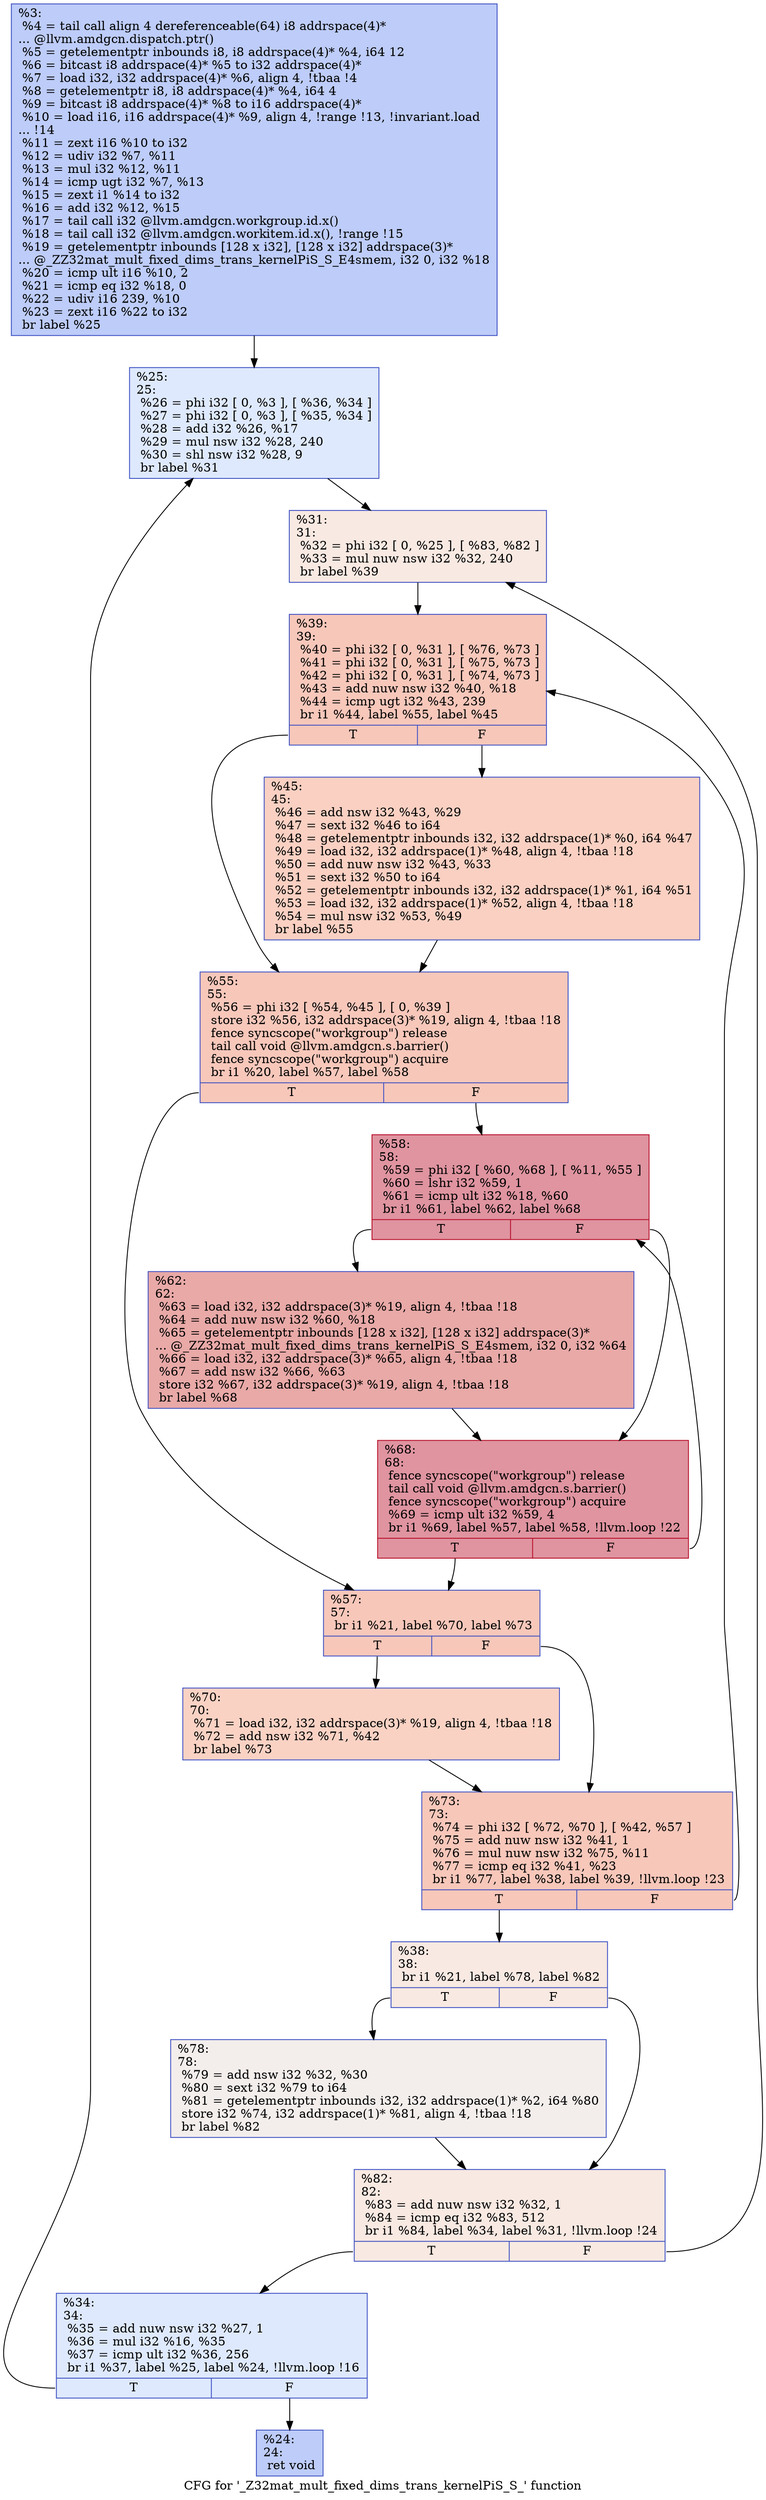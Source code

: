 digraph "CFG for '_Z32mat_mult_fixed_dims_trans_kernelPiS_S_' function" {
	label="CFG for '_Z32mat_mult_fixed_dims_trans_kernelPiS_S_' function";

	Node0x5622d60 [shape=record,color="#3d50c3ff", style=filled, fillcolor="#6a8bef70",label="{%3:\l  %4 = tail call align 4 dereferenceable(64) i8 addrspace(4)*\l... @llvm.amdgcn.dispatch.ptr()\l  %5 = getelementptr inbounds i8, i8 addrspace(4)* %4, i64 12\l  %6 = bitcast i8 addrspace(4)* %5 to i32 addrspace(4)*\l  %7 = load i32, i32 addrspace(4)* %6, align 4, !tbaa !4\l  %8 = getelementptr i8, i8 addrspace(4)* %4, i64 4\l  %9 = bitcast i8 addrspace(4)* %8 to i16 addrspace(4)*\l  %10 = load i16, i16 addrspace(4)* %9, align 4, !range !13, !invariant.load\l... !14\l  %11 = zext i16 %10 to i32\l  %12 = udiv i32 %7, %11\l  %13 = mul i32 %12, %11\l  %14 = icmp ugt i32 %7, %13\l  %15 = zext i1 %14 to i32\l  %16 = add i32 %12, %15\l  %17 = tail call i32 @llvm.amdgcn.workgroup.id.x()\l  %18 = tail call i32 @llvm.amdgcn.workitem.id.x(), !range !15\l  %19 = getelementptr inbounds [128 x i32], [128 x i32] addrspace(3)*\l... @_ZZ32mat_mult_fixed_dims_trans_kernelPiS_S_E4smem, i32 0, i32 %18\l  %20 = icmp ult i16 %10, 2\l  %21 = icmp eq i32 %18, 0\l  %22 = udiv i16 239, %10\l  %23 = zext i16 %22 to i32\l  br label %25\l}"];
	Node0x5622d60 -> Node0x56254f0;
	Node0x56255f0 [shape=record,color="#3d50c3ff", style=filled, fillcolor="#6a8bef70",label="{%24:\l24:                                               \l  ret void\l}"];
	Node0x56254f0 [shape=record,color="#3d50c3ff", style=filled, fillcolor="#b5cdfa70",label="{%25:\l25:                                               \l  %26 = phi i32 [ 0, %3 ], [ %36, %34 ]\l  %27 = phi i32 [ 0, %3 ], [ %35, %34 ]\l  %28 = add i32 %26, %17\l  %29 = mul nsw i32 %28, 240\l  %30 = shl nsw i32 %28, 9\l  br label %31\l}"];
	Node0x56254f0 -> Node0x5625ad0;
	Node0x5625ad0 [shape=record,color="#3d50c3ff", style=filled, fillcolor="#efcebd70",label="{%31:\l31:                                               \l  %32 = phi i32 [ 0, %25 ], [ %83, %82 ]\l  %33 = mul nuw nsw i32 %32, 240\l  br label %39\l}"];
	Node0x5625ad0 -> Node0x5624c50;
	Node0x5625700 [shape=record,color="#3d50c3ff", style=filled, fillcolor="#b5cdfa70",label="{%34:\l34:                                               \l  %35 = add nuw nsw i32 %27, 1\l  %36 = mul i32 %16, %35\l  %37 = icmp ult i32 %36, 256\l  br i1 %37, label %25, label %24, !llvm.loop !16\l|{<s0>T|<s1>F}}"];
	Node0x5625700:s0 -> Node0x56254f0;
	Node0x5625700:s1 -> Node0x56255f0;
	Node0x56262e0 [shape=record,color="#3d50c3ff", style=filled, fillcolor="#efcebd70",label="{%38:\l38:                                               \l  br i1 %21, label %78, label %82\l|{<s0>T|<s1>F}}"];
	Node0x56262e0:s0 -> Node0x5626370;
	Node0x56262e0:s1 -> Node0x5625c00;
	Node0x5624c50 [shape=record,color="#3d50c3ff", style=filled, fillcolor="#ec7f6370",label="{%39:\l39:                                               \l  %40 = phi i32 [ 0, %31 ], [ %76, %73 ]\l  %41 = phi i32 [ 0, %31 ], [ %75, %73 ]\l  %42 = phi i32 [ 0, %31 ], [ %74, %73 ]\l  %43 = add nuw nsw i32 %40, %18\l  %44 = icmp ugt i32 %43, 239\l  br i1 %44, label %55, label %45\l|{<s0>T|<s1>F}}"];
	Node0x5624c50:s0 -> Node0x5626940;
	Node0x5624c50:s1 -> Node0x56269d0;
	Node0x56269d0 [shape=record,color="#3d50c3ff", style=filled, fillcolor="#f3947570",label="{%45:\l45:                                               \l  %46 = add nsw i32 %43, %29\l  %47 = sext i32 %46 to i64\l  %48 = getelementptr inbounds i32, i32 addrspace(1)* %0, i64 %47\l  %49 = load i32, i32 addrspace(1)* %48, align 4, !tbaa !18\l  %50 = add nuw nsw i32 %43, %33\l  %51 = sext i32 %50 to i64\l  %52 = getelementptr inbounds i32, i32 addrspace(1)* %1, i64 %51\l  %53 = load i32, i32 addrspace(1)* %52, align 4, !tbaa !18\l  %54 = mul nsw i32 %53, %49\l  br label %55\l}"];
	Node0x56269d0 -> Node0x5626940;
	Node0x5626940 [shape=record,color="#3d50c3ff", style=filled, fillcolor="#ec7f6370",label="{%55:\l55:                                               \l  %56 = phi i32 [ %54, %45 ], [ 0, %39 ]\l  store i32 %56, i32 addrspace(3)* %19, align 4, !tbaa !18\l  fence syncscope(\"workgroup\") release\l  tail call void @llvm.amdgcn.s.barrier()\l  fence syncscope(\"workgroup\") acquire\l  br i1 %20, label %57, label %58\l|{<s0>T|<s1>F}}"];
	Node0x5626940:s0 -> Node0x5627b40;
	Node0x5626940:s1 -> Node0x5627bd0;
	Node0x5627b40 [shape=record,color="#3d50c3ff", style=filled, fillcolor="#ec7f6370",label="{%57:\l57:                                               \l  br i1 %21, label %70, label %73\l|{<s0>T|<s1>F}}"];
	Node0x5627b40:s0 -> Node0x5627d10;
	Node0x5627b40:s1 -> Node0x5626470;
	Node0x5627bd0 [shape=record,color="#b70d28ff", style=filled, fillcolor="#b70d2870",label="{%58:\l58:                                               \l  %59 = phi i32 [ %60, %68 ], [ %11, %55 ]\l  %60 = lshr i32 %59, 1\l  %61 = icmp ult i32 %18, %60\l  br i1 %61, label %62, label %68\l|{<s0>T|<s1>F}}"];
	Node0x5627bd0:s0 -> Node0x5628070;
	Node0x5627bd0:s1 -> Node0x5627e10;
	Node0x5628070 [shape=record,color="#3d50c3ff", style=filled, fillcolor="#ca3b3770",label="{%62:\l62:                                               \l  %63 = load i32, i32 addrspace(3)* %19, align 4, !tbaa !18\l  %64 = add nuw nsw i32 %60, %18\l  %65 = getelementptr inbounds [128 x i32], [128 x i32] addrspace(3)*\l... @_ZZ32mat_mult_fixed_dims_trans_kernelPiS_S_E4smem, i32 0, i32 %64\l  %66 = load i32, i32 addrspace(3)* %65, align 4, !tbaa !18\l  %67 = add nsw i32 %66, %63\l  store i32 %67, i32 addrspace(3)* %19, align 4, !tbaa !18\l  br label %68\l}"];
	Node0x5628070 -> Node0x5627e10;
	Node0x5627e10 [shape=record,color="#b70d28ff", style=filled, fillcolor="#b70d2870",label="{%68:\l68:                                               \l  fence syncscope(\"workgroup\") release\l  tail call void @llvm.amdgcn.s.barrier()\l  fence syncscope(\"workgroup\") acquire\l  %69 = icmp ult i32 %59, 4\l  br i1 %69, label %57, label %58, !llvm.loop !22\l|{<s0>T|<s1>F}}"];
	Node0x5627e10:s0 -> Node0x5627b40;
	Node0x5627e10:s1 -> Node0x5627bd0;
	Node0x5627d10 [shape=record,color="#3d50c3ff", style=filled, fillcolor="#f4987a70",label="{%70:\l70:                                               \l  %71 = load i32, i32 addrspace(3)* %19, align 4, !tbaa !18\l  %72 = add nsw i32 %71, %42\l  br label %73\l}"];
	Node0x5627d10 -> Node0x5626470;
	Node0x5626470 [shape=record,color="#3d50c3ff", style=filled, fillcolor="#ec7f6370",label="{%73:\l73:                                               \l  %74 = phi i32 [ %72, %70 ], [ %42, %57 ]\l  %75 = add nuw nsw i32 %41, 1\l  %76 = mul nuw nsw i32 %75, %11\l  %77 = icmp eq i32 %41, %23\l  br i1 %77, label %38, label %39, !llvm.loop !23\l|{<s0>T|<s1>F}}"];
	Node0x5626470:s0 -> Node0x56262e0;
	Node0x5626470:s1 -> Node0x5624c50;
	Node0x5626370 [shape=record,color="#3d50c3ff", style=filled, fillcolor="#e3d9d370",label="{%78:\l78:                                               \l  %79 = add nsw i32 %32, %30\l  %80 = sext i32 %79 to i64\l  %81 = getelementptr inbounds i32, i32 addrspace(1)* %2, i64 %80\l  store i32 %74, i32 addrspace(1)* %81, align 4, !tbaa !18\l  br label %82\l}"];
	Node0x5626370 -> Node0x5625c00;
	Node0x5625c00 [shape=record,color="#3d50c3ff", style=filled, fillcolor="#efcebd70",label="{%82:\l82:                                               \l  %83 = add nuw nsw i32 %32, 1\l  %84 = icmp eq i32 %83, 512\l  br i1 %84, label %34, label %31, !llvm.loop !24\l|{<s0>T|<s1>F}}"];
	Node0x5625c00:s0 -> Node0x5625700;
	Node0x5625c00:s1 -> Node0x5625ad0;
}
